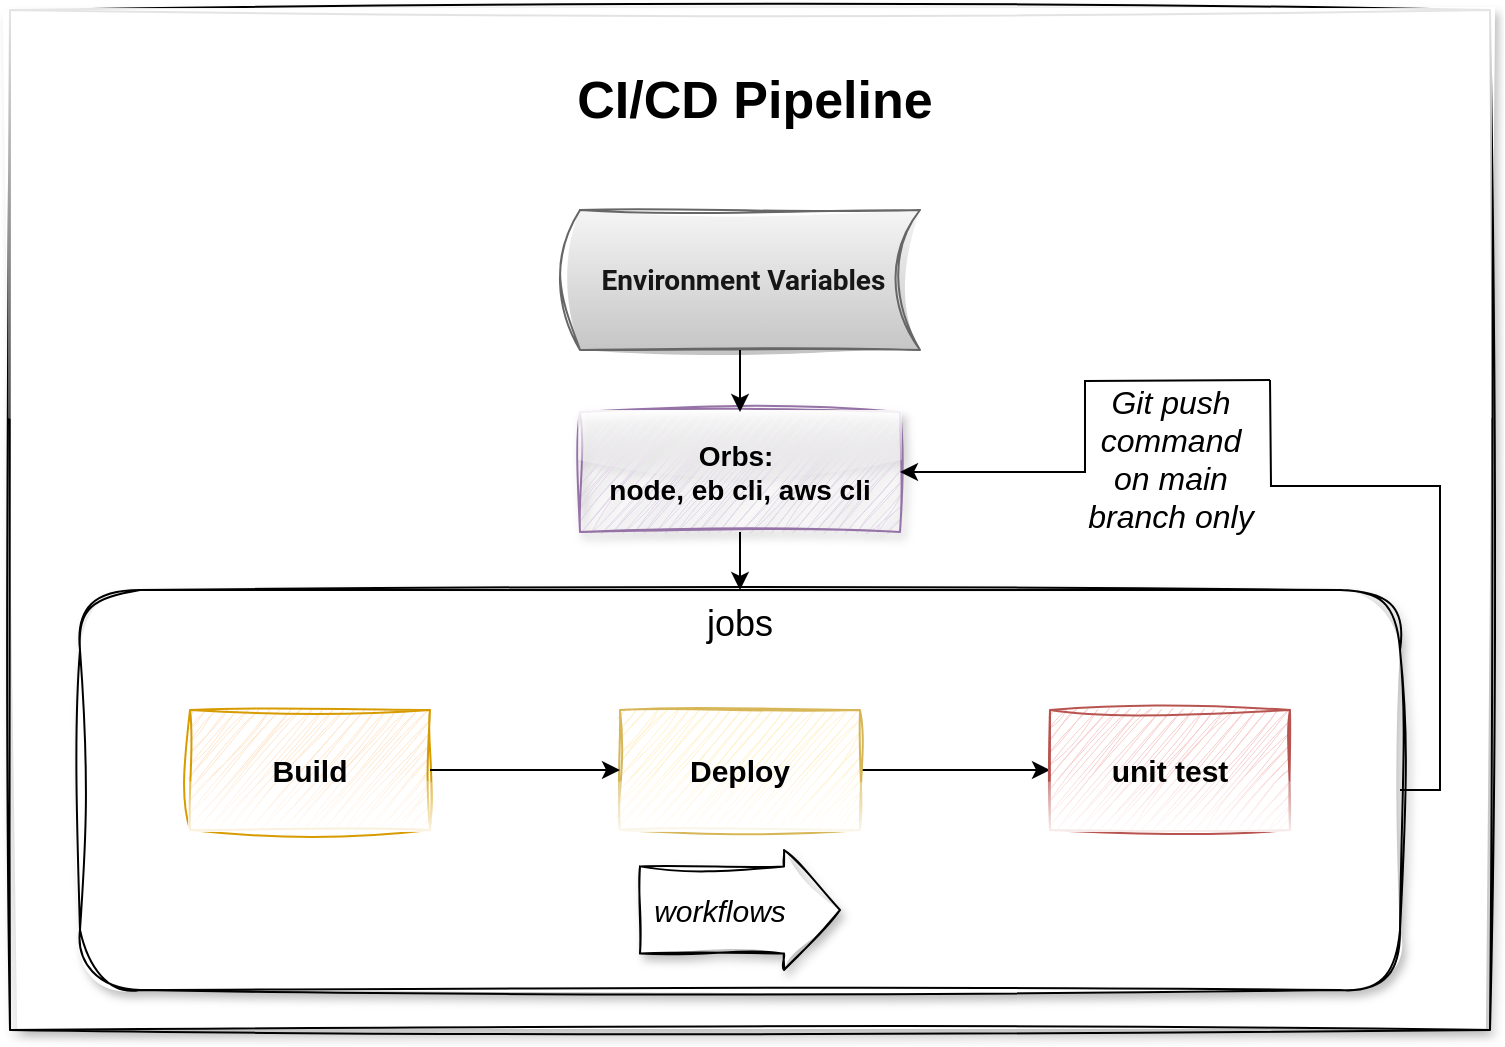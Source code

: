<mxfile version="21.0.6" type="device"><diagram id="R2lEEEUBdFMjLlhIrx00" name="Page-1"><mxGraphModel dx="1050" dy="581" grid="1" gridSize="10" guides="1" tooltips="1" connect="1" arrows="1" fold="1" page="1" pageScale="1" pageWidth="850" pageHeight="1100" math="0" shadow="0" extFonts="Permanent Marker^https://fonts.googleapis.com/css?family=Permanent+Marker"><root><mxCell id="0"/><mxCell id="1" parent="0"/><mxCell id="_xkj8JK9c8vqysz_AZau-11" value="" style="rounded=0;whiteSpace=wrap;html=1;glass=1;shadow=1;sketch=1;curveFitting=1;jiggle=2;" parent="1" vertex="1"><mxGeometry x="55" y="150" width="740" height="510" as="geometry"/></mxCell><mxCell id="_xkj8JK9c8vqysz_AZau-13" value="&lt;h1 style=&quot;box-sizing: border-box; -webkit-font-smoothing: antialiased; margin: 0px 0px 24px; min-width: 0px; color: rgb(22, 22, 22); line-height: 1.25; font-family: Roboto, sans-serif; font-size: 14px;&quot; class=&quot;css-dlgbax&quot;&gt;&lt;span style=&quot;&quot;&gt;&amp;nbsp;&lt;/span&gt;Environment Variables&lt;/h1&gt;" style="shape=dataStorage;whiteSpace=wrap;html=1;fixedSize=1;align=center;verticalAlign=bottom;size=10;fillColor=#f5f5f5;sketch=1;curveFitting=1;jiggle=2;gradientColor=#C4C4C4;strokeColor=#666666;" parent="1" vertex="1"><mxGeometry x="330" y="250" width="180" height="70" as="geometry"/></mxCell><mxCell id="_xkj8JK9c8vqysz_AZau-14" value="Orbs:&amp;nbsp;&lt;br style=&quot;font-size: 14px;&quot;&gt;node, eb cli, aws cli" style="rounded=0;whiteSpace=wrap;html=1;fontSize=14;fontStyle=1;fillColor=#e1d5e7;strokeColor=#9673a6;glass=1;shadow=1;sketch=1;curveFitting=1;jiggle=2;" parent="1" vertex="1"><mxGeometry x="340" y="351" width="160" height="60" as="geometry"/></mxCell><mxCell id="_xkj8JK9c8vqysz_AZau-15" value="" style="endArrow=classic;html=1;rounded=0;exitX=0.5;exitY=1;exitDx=0;exitDy=0;entryX=0.5;entryY=0;entryDx=0;entryDy=0;" parent="1" source="_xkj8JK9c8vqysz_AZau-13" target="_xkj8JK9c8vqysz_AZau-14" edge="1"><mxGeometry width="50" height="50" relative="1" as="geometry"><mxPoint x="400" y="450" as="sourcePoint"/><mxPoint x="450" y="400" as="targetPoint"/></mxGeometry></mxCell><mxCell id="_xkj8JK9c8vqysz_AZau-26" style="rounded=0;orthogonalLoop=1;jettySize=auto;html=1;exitX=1;exitY=0.5;exitDx=0;exitDy=0;entryX=1;entryY=0.5;entryDx=0;entryDy=0;startArrow=none;edgeStyle=orthogonalEdgeStyle;" parent="1" target="_xkj8JK9c8vqysz_AZau-14" edge="1"><mxGeometry relative="1" as="geometry"><mxPoint x="685" y="335" as="sourcePoint"/></mxGeometry></mxCell><mxCell id="_xkj8JK9c8vqysz_AZau-17" value="&lt;font style=&quot;font-size: 18px;&quot;&gt;jobs&lt;/font&gt;" style="rounded=1;whiteSpace=wrap;html=1;align=center;verticalAlign=top;sketch=1;curveFitting=1;jiggle=2;shadow=1;" parent="1" vertex="1"><mxGeometry x="90" y="440" width="660" height="200" as="geometry"/></mxCell><mxCell id="_xkj8JK9c8vqysz_AZau-18" value="" style="endArrow=classic;html=1;rounded=0;exitX=0.5;exitY=1;exitDx=0;exitDy=0;" parent="1" source="_xkj8JK9c8vqysz_AZau-14" edge="1"><mxGeometry width="50" height="50" relative="1" as="geometry"><mxPoint x="400" y="650" as="sourcePoint"/><mxPoint x="420" y="440" as="targetPoint"/></mxGeometry></mxCell><mxCell id="_xkj8JK9c8vqysz_AZau-36" value="" style="shape=singleArrow;whiteSpace=wrap;html=1;arrowWidth=0.727;arrowSize=0.28;sketch=1;curveFitting=1;jiggle=2;shadow=1;" parent="1" vertex="1"><mxGeometry x="370" y="570" width="100" height="60" as="geometry"/></mxCell><mxCell id="_xkj8JK9c8vqysz_AZau-19" value="&lt;font style=&quot;font-size: 15px;&quot;&gt;&lt;b&gt;Build&lt;/b&gt;&lt;/font&gt;" style="rounded=0;whiteSpace=wrap;html=1;flipV=1;flipH=1;sketch=1;curveFitting=1;jiggle=2;fillColor=#ffe6cc;strokeColor=#d79b00;glass=1;" parent="1" vertex="1"><mxGeometry x="145" y="500" width="120" height="60" as="geometry"/></mxCell><mxCell id="_xkj8JK9c8vqysz_AZau-24" style="rounded=0;orthogonalLoop=1;jettySize=auto;html=1;exitX=1;exitY=0.5;exitDx=0;exitDy=0;" parent="1" source="_xkj8JK9c8vqysz_AZau-21" target="_xkj8JK9c8vqysz_AZau-22" edge="1"><mxGeometry relative="1" as="geometry"/></mxCell><mxCell id="_xkj8JK9c8vqysz_AZau-21" value="&lt;font style=&quot;font-size: 15px;&quot;&gt;&lt;b&gt;Deploy&lt;/b&gt;&lt;/font&gt;" style="rounded=0;whiteSpace=wrap;html=1;flipV=1;flipH=1;sketch=1;curveFitting=1;jiggle=2;fillColor=#fff2cc;strokeColor=#d6b656;shadow=0;glass=1;" parent="1" vertex="1"><mxGeometry x="360" y="500" width="120" height="60" as="geometry"/></mxCell><mxCell id="_xkj8JK9c8vqysz_AZau-22" value="&lt;font style=&quot;font-size: 15px;&quot;&gt;&lt;b&gt;unit test&lt;/b&gt;&lt;/font&gt;" style="rounded=0;whiteSpace=wrap;html=1;flipV=1;flipH=1;sketch=1;curveFitting=1;jiggle=2;fillColor=#f8cecc;strokeColor=#b85450;glass=1;" parent="1" vertex="1"><mxGeometry x="575" y="500" width="120" height="60" as="geometry"/></mxCell><mxCell id="_xkj8JK9c8vqysz_AZau-23" value="" style="endArrow=classic;html=1;rounded=0;exitX=1;exitY=0.5;exitDx=0;exitDy=0;entryX=0;entryY=0.5;entryDx=0;entryDy=0;" parent="1" source="_xkj8JK9c8vqysz_AZau-19" target="_xkj8JK9c8vqysz_AZau-21" edge="1"><mxGeometry width="50" height="50" relative="1" as="geometry"><mxPoint x="400" y="570" as="sourcePoint"/><mxPoint x="450" y="520" as="targetPoint"/></mxGeometry></mxCell><mxCell id="_xkj8JK9c8vqysz_AZau-31" value="CI/CD Pipeline" style="text;html=1;strokeColor=none;fillColor=none;align=center;verticalAlign=middle;whiteSpace=wrap;rounded=0;fontSize=26;fontStyle=1" parent="1" vertex="1"><mxGeometry x="330" y="180" width="195" height="30" as="geometry"/></mxCell><mxCell id="_xkj8JK9c8vqysz_AZau-33" value="" style="edgeStyle=orthogonalEdgeStyle;rounded=0;orthogonalLoop=1;jettySize=auto;html=1;exitX=1;exitY=0.5;exitDx=0;exitDy=0;entryX=1;entryY=0.5;entryDx=0;entryDy=0;endArrow=none;" parent="1" source="_xkj8JK9c8vqysz_AZau-17" edge="1"><mxGeometry relative="1" as="geometry"><mxPoint x="750" y="520" as="sourcePoint"/><mxPoint x="685" y="335" as="targetPoint"/></mxGeometry></mxCell><mxCell id="_xkj8JK9c8vqysz_AZau-34" value="&lt;br style=&quot;font-size: 16px;&quot;&gt;Git push command&lt;br&gt;on main branch only" style="text;html=1;strokeColor=none;fillColor=none;align=center;verticalAlign=middle;whiteSpace=wrap;rounded=0;fontSize=16;fontStyle=2" parent="1" vertex="1"><mxGeometry x="587.5" y="340" width="95" height="50" as="geometry"/></mxCell><mxCell id="_xkj8JK9c8vqysz_AZau-35" value="workflows" style="text;html=1;strokeColor=none;fillColor=none;align=center;verticalAlign=middle;whiteSpace=wrap;rounded=0;fontStyle=2;fontSize=15;" parent="1" vertex="1"><mxGeometry x="380" y="585" width="60" height="30" as="geometry"/></mxCell></root></mxGraphModel></diagram></mxfile>